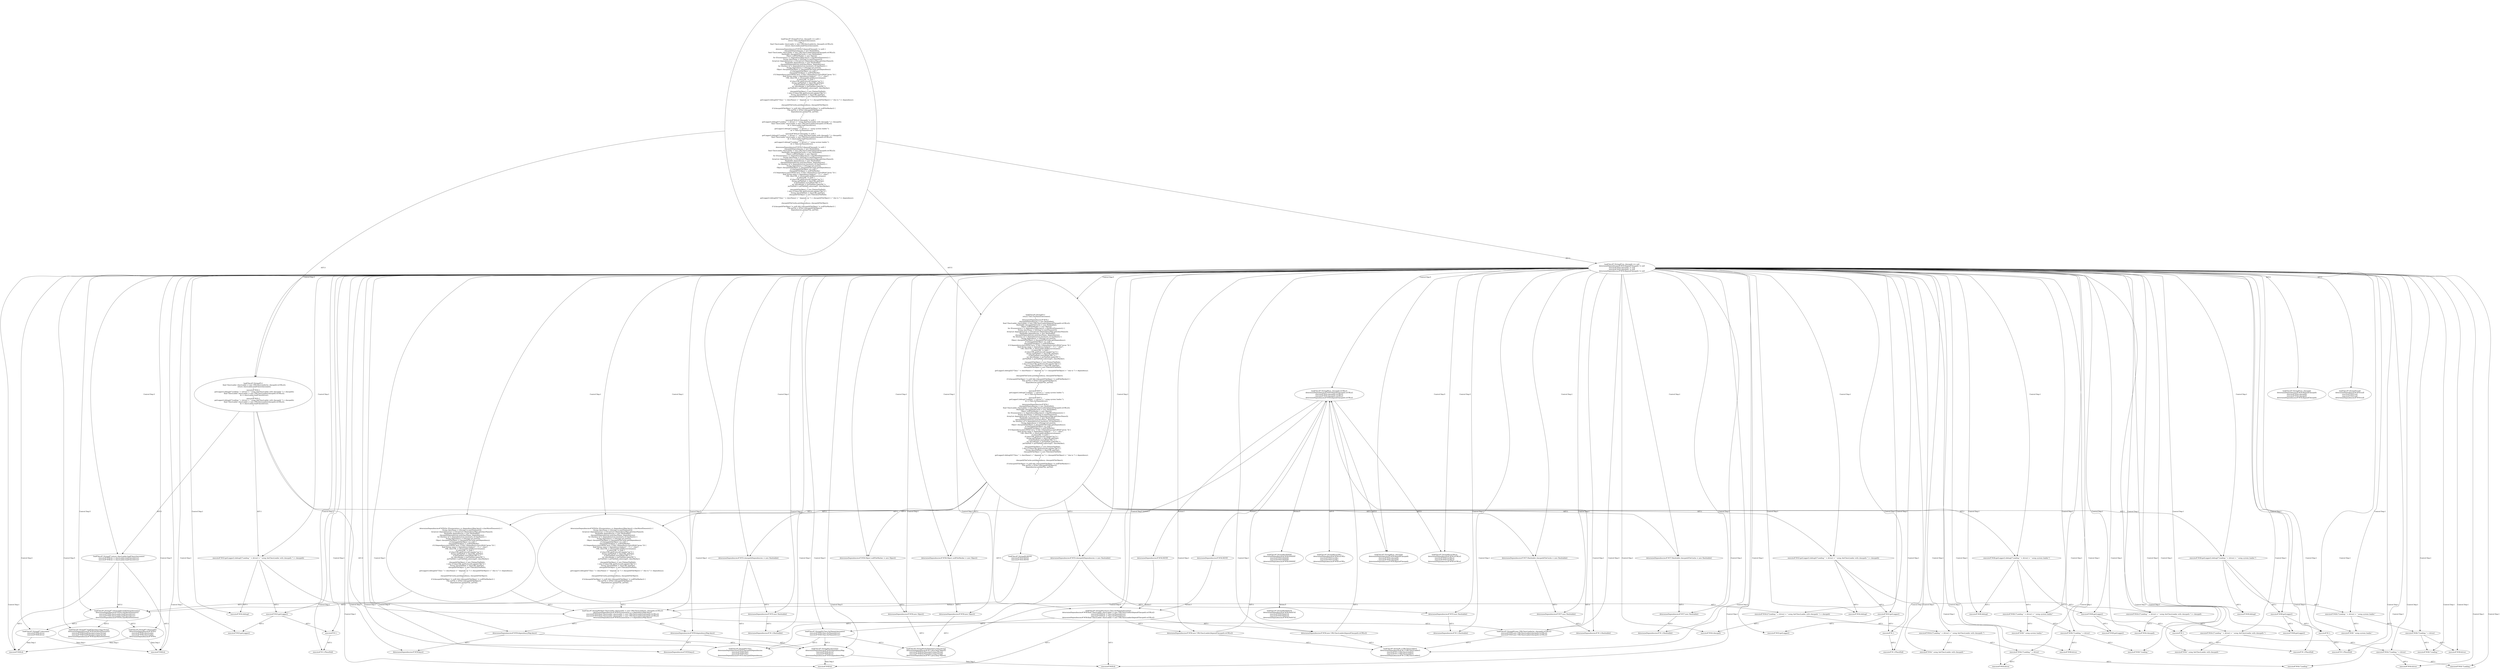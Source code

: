 digraph "Pattern" {
0 [label="loadClass#?,String#6:INSERT
determineDependencies#?#56:INSERT
execute#?#45:INSERT
execute#?#45:INSERT
determineDependencies#?#56:INSERT" shape=ellipse]
1 [label="loadClass#?,String#6:m_classpath.toURLs()
determineDependencies#?#56:dependClasspath.toURLs()
execute#?#45:classpath.toURLs()
execute#?#45:classpath.toURLs()
determineDependencies#?#56:dependClasspath.toURLs()" shape=ellipse]
2 [label="loadClass#?,String#3:m_classpath == null
determineDependencies#?#54:dependClasspath != null
execute#?#42:classpath != null
execute#?#42:classpath != null
determineDependencies#?#54:dependClasspath != null" shape=ellipse]
3 [label="loadClass#?,String#3:if (m_classpath == null) \{
    return Class.forName(classname);
\} else \{
    final ClassLoader classLoader = new URLClassLoader(m_classpath.toURLs());
    return classLoader.loadClass(classname);
\}
determineDependencies#?#54:if (dependClasspath != null) \{
    classpathDependencies = new Hashtable();
    final ClassLoader classLoader = new URLClassLoader(dependClasspath.toURLs());
    Hashtable classpathFileCache = new Hashtable();
    Object nullFileMarker = new Object();
    for (Enumeration e = dependencyMap.keys(); e.hasMoreElements();) \{
        String className = ((String) (e.nextElement()));
        ArrayList dependencyList = ((ArrayList) (dependencyMap.get(className)));
        Hashtable dependencies = new Hashtable();
        classpathDependencies.put(className, dependencies);
        for (Iterator e2 = dependencyList.iterator(); e2.hasNext();) \{
            String dependency = ((String) (e2.next()));
            Object classpathFileObject = classpathFileCache.get(dependency);
            if (classpathFileObject == null) \{
                classpathFileObject = nullFileMarker;
                if ((!dependency.startsWith(\"java.\")) && (!dependency.startsWith(\"javax.\"))) \{
                    final String name = dependency.replace('.', '/') + \".class\";
                    URL classURL = classLoader.getResource(name);
                    if (classURL != null) \{
                        if (classURL.getProtocol().equals(\"jar\")) \{
                            String jarFilePath = classURL.getFile();
                            if (jarFilePath.startsWith(\"file:\")) \{
                                int classMarker = jarFilePath.indexOf('!');
                                jarFilePath = jarFilePath.substring(5, classMarker);
                            \}
                            classpathFileObject = new File(jarFilePath);
                        \} else if (classURL.getProtocol().equals(\"file\")) \{
                            String classFilePath = classURL.getFile();
                            classpathFileObject = new File(classFilePath);
                        \}
                        getLogger().debug(((((\"Class \" + className) + \" depends on \") + classpathFileObject) + \" due to \") + dependency);
                    \}
                \}
                classpathFileCache.put(dependency, classpathFileObject);
            \}
            if ((classpathFileObject != null) && (classpathFileObject != nullFileMarker)) \{
                File jarFile = ((File) (classpathFileObject));
                dependencies.put(jarFile, jarFile);
            \}
        \}
    \}
\}
execute#?#42:if (classpath != null) \{
    getLogger().debug(((\"Loading \" + driver) + \" using AntClassLoader with classpath \") + classpath);
    final ClassLoader classLoader = new URLClassLoader(classpath.toURLs());
    dc = classLoader.loadClass(driver);
\} else \{
    getLogger().debug((\"Loading \" + driver) + \" using system loader.\");
    dc = Class.forName(driver);
\}
execute#?#42:if (classpath != null) \{
    getLogger().debug(((\"Loading \" + driver) + \" using AntClassLoader with classpath \") + classpath);
    final ClassLoader classLoader = new URLClassLoader(classpath.toURLs());
    dc = classLoader.loadClass(driver);
\} else \{
    getLogger().debug((\"Loading \" + driver) + \" using system loader.\");
    dc = Class.forName(driver);
\}
determineDependencies#?#54:if (dependClasspath != null) \{
    classpathDependencies = new Hashtable();
    final ClassLoader classLoader = new URLClassLoader(dependClasspath.toURLs());
    Hashtable classpathFileCache = new Hashtable();
    Object nullFileMarker = new Object();
    for (Enumeration e = dependencyMap.keys(); e.hasMoreElements();) \{
        String className = ((String) (e.nextElement()));
        ArrayList dependencyList = ((ArrayList) (dependencyMap.get(className)));
        Hashtable dependencies = new Hashtable();
        classpathDependencies.put(className, dependencies);
        for (Iterator e2 = dependencyList.iterator(); e2.hasNext();) \{
            String dependency = ((String) (e2.next()));
            Object classpathFileObject = classpathFileCache.get(dependency);
            if (classpathFileObject == null) \{
                classpathFileObject = nullFileMarker;
                if ((!dependency.startsWith(\"java.\")) && (!dependency.startsWith(\"javax.\"))) \{
                    final String name = dependency.replace('.', '/') + \".class\";
                    URL classURL = classLoader.getResource(name);
                    if (classURL != null) \{
                        if (classURL.getProtocol().equals(\"jar\")) \{
                            String jarFilePath = classURL.getFile();
                            if (jarFilePath.startsWith(\"file:\")) \{
                                int classMarker = jarFilePath.indexOf('!');
                                jarFilePath = jarFilePath.substring(5, classMarker);
                            \}
                            classpathFileObject = new File(jarFilePath);
                        \} else if (classURL.getProtocol().equals(\"file\")) \{
                            String classFilePath = classURL.getFile();
                            classpathFileObject = new File(classFilePath);
                        \}
                        getLogger().debug(((((\"Class \" + className) + \" depends on \") + classpathFileObject) + \" due to \") + dependency);
                    \}
                \}
                classpathFileCache.put(dependency, classpathFileObject);
            \}
            if ((classpathFileObject != null) && (classpathFileObject != nullFileMarker)) \{
                File jarFile = ((File) (classpathFileObject));
                dependencies.put(jarFile, jarFile);
            \}
        \}
    \}
\}" shape=ellipse]
4 [label="loadClass#?,String#3:m_classpath
determineDependencies#?#54:dependClasspath
execute#?#42:classpath
execute#?#42:classpath
determineDependencies#?#54:dependClasspath" shape=ellipse]
5 [label="loadClass#?,String#3:null
determineDependencies#?#54:null
execute#?#42:null
execute#?#42:null
determineDependencies#?#54:null" shape=ellipse]
6 [label="loadClass#?,String#3:\{
    return Class.forName(classname);
\}
determineDependencies#?#54:\{
    classpathDependencies = new Hashtable();
    final ClassLoader classLoader = new URLClassLoader(dependClasspath.toURLs());
    Hashtable classpathFileCache = new Hashtable();
    Object nullFileMarker = new Object();
    for (Enumeration e = dependencyMap.keys(); e.hasMoreElements();) \{
        String className = ((String) (e.nextElement()));
        ArrayList dependencyList = ((ArrayList) (dependencyMap.get(className)));
        Hashtable dependencies = new Hashtable();
        classpathDependencies.put(className, dependencies);
        for (Iterator e2 = dependencyList.iterator(); e2.hasNext();) \{
            String dependency = ((String) (e2.next()));
            Object classpathFileObject = classpathFileCache.get(dependency);
            if (classpathFileObject == null) \{
                classpathFileObject = nullFileMarker;
                if ((!dependency.startsWith(\"java.\")) && (!dependency.startsWith(\"javax.\"))) \{
                    final String name = dependency.replace('.', '/') + \".class\";
                    URL classURL = classLoader.getResource(name);
                    if (classURL != null) \{
                        if (classURL.getProtocol().equals(\"jar\")) \{
                            String jarFilePath = classURL.getFile();
                            if (jarFilePath.startsWith(\"file:\")) \{
                                int classMarker = jarFilePath.indexOf('!');
                                jarFilePath = jarFilePath.substring(5, classMarker);
                            \}
                            classpathFileObject = new File(jarFilePath);
                        \} else if (classURL.getProtocol().equals(\"file\")) \{
                            String classFilePath = classURL.getFile();
                            classpathFileObject = new File(classFilePath);
                        \}
                        getLogger().debug(((((\"Class \" + className) + \" depends on \") + classpathFileObject) + \" due to \") + dependency);
                    \}
                \}
                classpathFileCache.put(dependency, classpathFileObject);
            \}
            if ((classpathFileObject != null) && (classpathFileObject != nullFileMarker)) \{
                File jarFile = ((File) (classpathFileObject));
                dependencies.put(jarFile, jarFile);
            \}
        \}
    \}
\}
execute#?#47:\{
    getLogger().debug((\"Loading \" + driver) + \" using system loader.\");
    dc = Class.forName(driver);
\}
execute#?#47:\{
    getLogger().debug((\"Loading \" + driver) + \" using system loader.\");
    dc = Class.forName(driver);
\}
determineDependencies#?#54:\{
    classpathDependencies = new Hashtable();
    final ClassLoader classLoader = new URLClassLoader(dependClasspath.toURLs());
    Hashtable classpathFileCache = new Hashtable();
    Object nullFileMarker = new Object();
    for (Enumeration e = dependencyMap.keys(); e.hasMoreElements();) \{
        String className = ((String) (e.nextElement()));
        ArrayList dependencyList = ((ArrayList) (dependencyMap.get(className)));
        Hashtable dependencies = new Hashtable();
        classpathDependencies.put(className, dependencies);
        for (Iterator e2 = dependencyList.iterator(); e2.hasNext();) \{
            String dependency = ((String) (e2.next()));
            Object classpathFileObject = classpathFileCache.get(dependency);
            if (classpathFileObject == null) \{
                classpathFileObject = nullFileMarker;
                if ((!dependency.startsWith(\"java.\")) && (!dependency.startsWith(\"javax.\"))) \{
                    final String name = dependency.replace('.', '/') + \".class\";
                    URL classURL = classLoader.getResource(name);
                    if (classURL != null) \{
                        if (classURL.getProtocol().equals(\"jar\")) \{
                            String jarFilePath = classURL.getFile();
                            if (jarFilePath.startsWith(\"file:\")) \{
                                int classMarker = jarFilePath.indexOf('!');
                                jarFilePath = jarFilePath.substring(5, classMarker);
                            \}
                            classpathFileObject = new File(jarFilePath);
                        \} else if (classURL.getProtocol().equals(\"file\")) \{
                            String classFilePath = classURL.getFile();
                            classpathFileObject = new File(classFilePath);
                        \}
                        getLogger().debug(((((\"Class \" + className) + \" depends on \") + classpathFileObject) + \" due to \") + dependency);
                    \}
                \}
                classpathFileCache.put(dependency, classpathFileObject);
            \}
            if ((classpathFileObject != null) && (classpathFileObject != nullFileMarker)) \{
                File jarFile = ((File) (classpathFileObject));
                dependencies.put(jarFile, jarFile);
            \}
        \}
    \}
\}" shape=ellipse]
7 [label="loadClass#?,String#4:return Class.forName(classname)
determineDependencies#?#56:final ClassLoader classLoader = new URLClassLoader(dependClasspath.toURLs())
execute#?#49:dc = Class.forName(driver)
execute#?#49:dc = Class.forName(driver)
determineDependencies#?#56:final ClassLoader classLoader = new URLClassLoader(dependClasspath.toURLs())" shape=ellipse]
8 [label="loadClass#?,String#4:Class.forName(classname)
execute#?#49:Class.forName(driver)
execute#?#49:Class.forName(driver)" shape=ellipse]
9 [label="loadClass#?,String#4:forName(java.lang.String)
determineDependencies#?#-1:java.lang.Object()
execute#?#49:forName(java.lang.String)
execute#?#49:forName(java.lang.String)
determineDependencies#?#-1:java.lang.Object()" shape=ellipse]
10 [label="loadClass#?,String#4:Class
determineDependencies#?#55:classpathDependencies
execute#?#49:Class
execute#?#49:Class
determineDependencies#?#55:classpathDependencies" shape=ellipse]
11 [label="loadClass#?,String#4:classname
determineDependencies#?#59:dependencyMap
execute#?#49:driver
execute#?#49:driver
determineDependencies#?#59:dependencyMap" shape=ellipse]
12 [label="loadClass#?,String#5:\{
    final ClassLoader classLoader = new URLClassLoader(m_classpath.toURLs());
    return classLoader.loadClass(classname);
\}
execute#?#42:\{
    getLogger().debug(((\"Loading \" + driver) + \" using AntClassLoader with classpath \") + classpath);
    final ClassLoader classLoader = new URLClassLoader(classpath.toURLs());
    dc = classLoader.loadClass(driver);
\}
execute#?#42:\{
    getLogger().debug(((\"Loading \" + driver) + \" using AntClassLoader with classpath \") + classpath);
    final ClassLoader classLoader = new URLClassLoader(classpath.toURLs());
    dc = classLoader.loadClass(driver);
\}" shape=ellipse]
13 [label="loadClass#?,String#6:final ClassLoader classLoader = new URLClassLoader(m_classpath.toURLs())
determineDependencies#?#59:Enumeration e = dependencyMap.keys()
execute#?#45:final ClassLoader classLoader = new URLClassLoader(classpath.toURLs())
execute#?#45:final ClassLoader classLoader = new URLClassLoader(classpath.toURLs())
determineDependencies#?#59:Enumeration e = dependencyMap.keys()" shape=ellipse]
14 [label="loadClass#?,String#6:new URLClassLoader(m_classpath.toURLs())
execute#?#45:new URLClassLoader(classpath.toURLs())
execute#?#45:new URLClassLoader(classpath.toURLs())" shape=ellipse]
15 [label="loadClass#?,String#-1:URLClassLoader()
determineDependencies#?#-1:URLClassLoader()
execute#?#-1:URLClassLoader()
execute#?#-1:URLClassLoader()
determineDependencies#?#-1:URLClassLoader()" shape=ellipse]
16 [label="loadClass#?,String#6:toURLs()
determineDependencies#?#56:toURLs()
execute#?#45:toURLs()
execute#?#45:toURLs()
determineDependencies#?#56:toURLs()" shape=ellipse]
17 [label="loadClass#?,String#6:m_classpath
determineDependencies#?#56:dependClasspath
execute#?#45:classpath
execute#?#45:classpath
determineDependencies#?#56:dependClasspath" shape=ellipse]
18 [label="loadClass#?,String#7:return classLoader.loadClass(classname)
execute#?#46:dc = classLoader.loadClass(driver)
execute#?#46:dc = classLoader.loadClass(driver)" shape=ellipse]
19 [label="loadClass#?,String#7:classLoader.loadClass(classname)
determineDependencies#?#59:e.hasMoreElements()
execute#?#46:classLoader.loadClass(driver)
execute#?#46:classLoader.loadClass(driver)
determineDependencies#?#59:e.hasMoreElements()" shape=ellipse]
20 [label="loadClass#?,String#7:loadClass(java.lang.String)
determineDependencies#?#59:hasMoreElements()
execute#?#46:loadClass(java.lang.String)
execute#?#46:loadClass(java.lang.String)
determineDependencies#?#59:hasMoreElements()" shape=ellipse]
21 [label="loadClass#?,String#7:classLoader
determineDependencies#?#59:e
execute#?#46:classLoader
execute#?#46:classLoader
determineDependencies#?#59:e" shape=ellipse]
22 [label="loadClass#?,String#7:classname
execute#?#46:driver
execute#?#46:driver" shape=ellipse]
23 [label="loadClass#?,String#6:toURLs
determineDependencies#?#56:toURLs
execute#?#45:toURLs
execute#?#45:toURLs
determineDependencies#?#56:toURLs" shape=ellipse]
24 [label="loadClass#?,String#6:MOVE
execute#?#45:MOVE
execute#?#45:MOVE" shape=ellipse]
25 [label="loadClass#?,String#6:PathUtil
determineDependencies#?#56:PathUtil
execute#?#45:PathUtil
execute#?#45:PathUtil
determineDependencies#?#56:PathUtil" shape=ellipse]
26 [label="determineDependencies#?#-1:Hashtable()" shape=ellipse]
27 [label="determineDependencies#?#59:for (Enumeration e = dependencyMap.keys(); e.hasMoreElements();) \{
    String className = ((String) (e.nextElement()));
    ArrayList dependencyList = ((ArrayList) (dependencyMap.get(className)));
    Hashtable dependencies = new Hashtable();
    classpathDependencies.put(className, dependencies);
    for (Iterator e2 = dependencyList.iterator(); e2.hasNext();) \{
        String dependency = ((String) (e2.next()));
        Object classpathFileObject = classpathFileCache.get(dependency);
        if (classpathFileObject == null) \{
            classpathFileObject = nullFileMarker;
            if ((!dependency.startsWith(\"java.\")) && (!dependency.startsWith(\"javax.\"))) \{
                final String name = dependency.replace('.', '/') + \".class\";
                URL classURL = classLoader.getResource(name);
                if (classURL != null) \{
                    if (classURL.getProtocol().equals(\"jar\")) \{
                        String jarFilePath = classURL.getFile();
                        if (jarFilePath.startsWith(\"file:\")) \{
                            int classMarker = jarFilePath.indexOf('!');
                            jarFilePath = jarFilePath.substring(5, classMarker);
                        \}
                        classpathFileObject = new File(jarFilePath);
                    \} else if (classURL.getProtocol().equals(\"file\")) \{
                        String classFilePath = classURL.getFile();
                        classpathFileObject = new File(classFilePath);
                    \}
                    getLogger().debug(((((\"Class \" + className) + \" depends on \") + classpathFileObject) + \" due to \") + dependency);
                \}
            \}
            classpathFileCache.put(dependency, classpathFileObject);
        \}
        if ((classpathFileObject != null) && (classpathFileObject != nullFileMarker)) \{
            File jarFile = ((File) (classpathFileObject));
            dependencies.put(jarFile, jarFile);
        \}
    \}
\}" shape=ellipse]
28 [label="determineDependencies#?#57:Hashtable classpathFileCache = new Hashtable()" shape=ellipse]
29 [label="determineDependencies#?#58:Object nullFileMarker = new Object()" shape=ellipse]
30 [label="determineDependencies#?#56:new URLClassLoader(dependClasspath.toURLs())" shape=ellipse]
31 [label="determineDependencies#?#56:MOVE" shape=ellipse]
32 [label="determineDependencies#?#58:new Object()" shape=ellipse]
33 [label="determineDependencies#?#55:classpathDependencies = new Hashtable()" shape=ellipse]
34 [label="determineDependencies#?#-1:Hashtable()" shape=ellipse]
35 [label="determineDependencies#?#57:new Hashtable()" shape=ellipse]
36 [label="determineDependencies#?#55:new Hashtable()" shape=ellipse]
37 [label="determineDependencies#?#59:keys()" shape=ellipse]
38 [label="determineDependencies#?#59:dependencyMap.keys()" shape=ellipse]
39 [label="execute#?#43:getLogger().debug(((\"Loading \" + driver) + \" using AntClassLoader with classpath \") + classpath)" shape=ellipse]
40 [label="execute#?#-1:PlaceHold" shape=ellipse]
41 [label="execute#?#48:(\"Loading \" + driver)" shape=ellipse]
42 [label="execute#?#49:dc" shape=ellipse]
43 [label="execute#?#48:\"Loading \"" shape=ellipse]
44 [label="execute#?#48:driver" shape=ellipse]
45 [label="execute#?#44:\" using AntClassLoader with classpath \"" shape=ellipse]
46 [label="execute#?#48:(\"Loading \" + driver) + \" using system loader.\"" shape=ellipse]
47 [label="execute#?#44:((\"Loading \" + driver) + \" using AntClassLoader with classpath \")" shape=ellipse]
48 [label="execute#?#48:\" using system loader.\"" shape=ellipse]
49 [label="execute#?#44:debug()" shape=ellipse]
50 [label="execute#?#44:(\"Loading \" + driver)" shape=ellipse]
51 [label="execute#?#44:classpath" shape=ellipse]
52 [label="execute#?#-1:" shape=ellipse]
53 [label="execute#?#48:getLogger()" shape=ellipse]
54 [label="execute#?#-1:" shape=ellipse]
55 [label="execute#?#43:getLogger()" shape=ellipse]
56 [label="execute#?#44:driver" shape=ellipse]
57 [label="execute#?#43:getLogger()" shape=ellipse]
58 [label="execute#?#48:debug()" shape=ellipse]
59 [label="execute#?#-1:PlaceHold" shape=ellipse]
60 [label="execute#?#44:((\"Loading \" + driver) + \" using AntClassLoader with classpath \") + classpath" shape=ellipse]
61 [label="execute#?#44:\"Loading \"" shape=ellipse]
62 [label="execute#?#48:getLogger()" shape=ellipse]
63 [label="execute#?#46:dc" shape=ellipse]
64 [label="execute#?#48:getLogger().debug((\"Loading \" + driver) + \" using system loader.\")" shape=ellipse]
65 [label="execute#?#43:getLogger()" shape=ellipse]
66 [label="execute#?#44:driver" shape=ellipse]
67 [label="execute#?#44:\" using AntClassLoader with classpath \"" shape=ellipse]
68 [label="execute#?#48:getLogger()" shape=ellipse]
69 [label="execute#?#46:dc" shape=ellipse]
70 [label="execute#?#48:\"Loading \"" shape=ellipse]
71 [label="execute#?#-1:" shape=ellipse]
72 [label="execute#?#48:getLogger().debug((\"Loading \" + driver) + \" using system loader.\")" shape=ellipse]
73 [label="execute#?#44:((\"Loading \" + driver) + \" using AntClassLoader with classpath \") + classpath" shape=ellipse]
74 [label="execute#?#48:driver" shape=ellipse]
75 [label="execute#?#43:getLogger()" shape=ellipse]
76 [label="execute#?#44:\"Loading \"" shape=ellipse]
77 [label="execute#?#44:((\"Loading \" + driver) + \" using AntClassLoader with classpath \")" shape=ellipse]
78 [label="execute#?#44:(\"Loading \" + driver)" shape=ellipse]
79 [label="execute#?#-1:PlaceHold" shape=ellipse]
80 [label="execute#?#48:\" using system loader.\"" shape=ellipse]
81 [label="execute#?#48:getLogger()" shape=ellipse]
82 [label="execute#?#44:classpath" shape=ellipse]
83 [label="execute#?#-1:PlaceHold" shape=ellipse]
84 [label="execute#?#48:(\"Loading \" + driver) + \" using system loader.\"" shape=ellipse]
85 [label="execute#?#44:debug()" shape=ellipse]
86 [label="execute#?#-1:" shape=ellipse]
87 [label="execute#?#48:debug()" shape=ellipse]
88 [label="execute#?#43:getLogger().debug(((\"Loading \" + driver) + \" using AntClassLoader with classpath \") + classpath)" shape=ellipse]
89 [label="execute#?#48:(\"Loading \" + driver)" shape=ellipse]
90 [label="execute#?#49:dc" shape=ellipse]
91 [label="determineDependencies#?#-1:Hashtable()" shape=ellipse]
92 [label="determineDependencies#?#58:Object nullFileMarker = new Object()" shape=ellipse]
93 [label="determineDependencies#?#59:keys()" shape=ellipse]
94 [label="determineDependencies#?#55:new Hashtable()" shape=ellipse]
95 [label="determineDependencies#?#57:Hashtable classpathFileCache = new Hashtable()" shape=ellipse]
96 [label="determineDependencies#?#59:for (Enumeration e = dependencyMap.keys(); e.hasMoreElements();) \{
    String className = ((String) (e.nextElement()));
    ArrayList dependencyList = ((ArrayList) (dependencyMap.get(className)));
    Hashtable dependencies = new Hashtable();
    classpathDependencies.put(className, dependencies);
    for (Iterator e2 = dependencyList.iterator(); e2.hasNext();) \{
        String dependency = ((String) (e2.next()));
        Object classpathFileObject = classpathFileCache.get(dependency);
        if (classpathFileObject == null) \{
            classpathFileObject = nullFileMarker;
            if ((!dependency.startsWith(\"java.\")) && (!dependency.startsWith(\"javax.\"))) \{
                final String name = dependency.replace('.', '/') + \".class\";
                URL classURL = classLoader.getResource(name);
                if (classURL != null) \{
                    if (classURL.getProtocol().equals(\"jar\")) \{
                        String jarFilePath = classURL.getFile();
                        if (jarFilePath.startsWith(\"file:\")) \{
                            int classMarker = jarFilePath.indexOf('!');
                            jarFilePath = jarFilePath.substring(5, classMarker);
                        \}
                        classpathFileObject = new File(jarFilePath);
                    \} else if (classURL.getProtocol().equals(\"file\")) \{
                        String classFilePath = classURL.getFile();
                        classpathFileObject = new File(classFilePath);
                    \}
                    getLogger().debug(((((\"Class \" + className) + \" depends on \") + classpathFileObject) + \" due to \") + dependency);
                \}
            \}
            classpathFileCache.put(dependency, classpathFileObject);
        \}
        if ((classpathFileObject != null) && (classpathFileObject != nullFileMarker)) \{
            File jarFile = ((File) (classpathFileObject));
            dependencies.put(jarFile, jarFile);
        \}
    \}
\}" shape=ellipse]
97 [label="determineDependencies#?#58:new Object()" shape=ellipse]
98 [label="determineDependencies#?#56:new URLClassLoader(dependClasspath.toURLs())" shape=ellipse]
99 [label="determineDependencies#?#57:new Hashtable()" shape=ellipse]
100 [label="determineDependencies#?#56:MOVE" shape=ellipse]
101 [label="determineDependencies#?#55:classpathDependencies = new Hashtable()" shape=ellipse]
102 [label="determineDependencies#?#-1:Hashtable()" shape=ellipse]
103 [label="determineDependencies#?#59:dependencyMap.keys()" shape=ellipse]
0 -> 25 [label="Action:5"];
1 -> 0 [label="Action:5"];
1 -> 23 [label="AST:5"];
1 -> 17 [label="AST:5"];
1 -> 16 [label="AST:5"];
1 -> 24 [label="Action:3"];
1 -> 31 [label="Action:1"];
1 -> 100 [label="Action:1"];
2 -> 1 [label="Control Dep:5"];
2 -> 4 [label="AST:5"];
2 -> 5 [label="AST:5"];
2 -> 6 [label="Control Dep:5"];
2 -> 7 [label="Control Dep:5"];
2 -> 8 [label="Control Dep:3"];
2 -> 9 [label="Control Dep:5"];
2 -> 10 [label="Control Dep:5"];
2 -> 11 [label="Control Dep:5"];
2 -> 12 [label="Control Dep:3"];
2 -> 13 [label="Control Dep:5"];
2 -> 14 [label="Control Dep:3"];
2 -> 15 [label="Control Dep:5"];
2 -> 16 [label="Control Dep:5"];
2 -> 17 [label="Control Dep:5"];
2 -> 18 [label="Control Dep:3"];
2 -> 19 [label="Control Dep:5"];
2 -> 20 [label="Control Dep:5"];
2 -> 21 [label="Control Dep:5"];
2 -> 22 [label="Control Dep:3"];
2 -> 26 [label="Control Dep:1"];
2 -> 27 [label="Control Dep:1"];
2 -> 28 [label="Control Dep:1"];
2 -> 29 [label="Control Dep:1"];
2 -> 30 [label="Control Dep:1"];
2 -> 32 [label="Control Dep:1"];
2 -> 33 [label="Control Dep:1"];
2 -> 34 [label="Control Dep:1"];
2 -> 35 [label="Control Dep:1"];
2 -> 36 [label="Control Dep:1"];
2 -> 37 [label="Control Dep:1"];
2 -> 38 [label="Control Dep:1"];
2 -> 39 [label="Control Dep:1"];
2 -> 40 [label="Control Dep:1"];
2 -> 41 [label="Control Dep:1"];
2 -> 42 [label="Control Dep:1"];
2 -> 43 [label="Control Dep:1"];
2 -> 44 [label="Control Dep:1"];
2 -> 45 [label="Control Dep:1"];
2 -> 46 [label="Control Dep:1"];
2 -> 47 [label="Control Dep:1"];
2 -> 48 [label="Control Dep:1"];
2 -> 49 [label="Control Dep:1"];
2 -> 50 [label="Control Dep:1"];
2 -> 51 [label="Control Dep:1"];
2 -> 52 [label="Control Dep:1"];
2 -> 53 [label="Control Dep:1"];
2 -> 54 [label="Control Dep:1"];
2 -> 55 [label="Control Dep:1"];
2 -> 56 [label="Control Dep:1"];
2 -> 57 [label="Control Dep:1"];
2 -> 58 [label="Control Dep:1"];
2 -> 59 [label="Control Dep:1"];
2 -> 60 [label="Control Dep:1"];
2 -> 61 [label="Control Dep:1"];
2 -> 62 [label="Control Dep:1"];
2 -> 63 [label="Control Dep:1"];
2 -> 64 [label="Control Dep:1"];
2 -> 65 [label="Control Dep:1"];
2 -> 66 [label="Control Dep:1"];
2 -> 67 [label="Control Dep:1"];
2 -> 68 [label="Control Dep:1"];
2 -> 69 [label="Control Dep:1"];
2 -> 70 [label="Control Dep:1"];
2 -> 71 [label="Control Dep:1"];
2 -> 72 [label="Control Dep:1"];
2 -> 73 [label="Control Dep:1"];
2 -> 74 [label="Control Dep:1"];
2 -> 75 [label="Control Dep:1"];
2 -> 76 [label="Control Dep:1"];
2 -> 77 [label="Control Dep:1"];
2 -> 78 [label="Control Dep:1"];
2 -> 79 [label="Control Dep:1"];
2 -> 80 [label="Control Dep:1"];
2 -> 81 [label="Control Dep:1"];
2 -> 82 [label="Control Dep:1"];
2 -> 83 [label="Control Dep:1"];
2 -> 84 [label="Control Dep:1"];
2 -> 85 [label="Control Dep:1"];
2 -> 86 [label="Control Dep:1"];
2 -> 87 [label="Control Dep:1"];
2 -> 88 [label="Control Dep:1"];
2 -> 89 [label="Control Dep:1"];
2 -> 90 [label="Control Dep:1"];
2 -> 91 [label="Control Dep:1"];
2 -> 92 [label="Control Dep:1"];
2 -> 93 [label="Control Dep:1"];
2 -> 94 [label="Control Dep:1"];
2 -> 95 [label="Control Dep:1"];
2 -> 96 [label="Control Dep:1"];
2 -> 97 [label="Control Dep:1"];
2 -> 98 [label="Control Dep:1"];
2 -> 99 [label="Control Dep:1"];
2 -> 101 [label="Control Dep:1"];
2 -> 102 [label="Control Dep:1"];
2 -> 103 [label="Control Dep:1"];
3 -> 2 [label="AST:5"];
3 -> 6 [label="AST:5"];
3 -> 12 [label="AST:3"];
6 -> 7 [label="AST:5"];
6 -> 27 [label="AST:1"];
6 -> 28 [label="AST:1"];
6 -> 29 [label="AST:1"];
6 -> 33 [label="AST:1"];
6 -> 64 [label="AST:1"];
6 -> 72 [label="AST:1"];
6 -> 92 [label="AST:1"];
6 -> 95 [label="AST:1"];
6 -> 96 [label="AST:1"];
6 -> 101 [label="AST:1"];
7 -> 8 [label="AST:3"];
7 -> 30 [label="AST:1"];
7 -> 42 [label="AST:1"];
7 -> 90 [label="AST:1"];
7 -> 98 [label="AST:1"];
8 -> 10 [label="AST:3"];
8 -> 9 [label="AST:3"];
8 -> 11 [label="AST:3"];
11 -> 42 [label="Data Dep:1"];
11 -> 90 [label="Data Dep:1"];
12 -> 13 [label="AST:3"];
12 -> 18 [label="AST:3"];
12 -> 39 [label="AST:1"];
12 -> 88 [label="AST:1"];
13 -> 14 [label="AST:3"];
13 -> 38 [label="AST:1"];
13 -> 103 [label="AST:1"];
14 -> 1 [label="AST:3"];
14 -> 15 [label="AST:3"];
18 -> 19 [label="AST:3"];
18 -> 63 [label="AST:1"];
18 -> 69 [label="AST:1"];
19 -> 21 [label="AST:5"];
19 -> 20 [label="AST:5"];
19 -> 22 [label="AST:3"];
21 -> 63 [label="Data Dep:1"];
21 -> 69 [label="Data Dep:1"];
22 -> 63 [label="Data Dep:1"];
22 -> 69 [label="Data Dep:1"];
24 -> 13 [label="Action:3"];
27 -> 13 [label="AST:1"];
27 -> 19 [label="AST:1"];
28 -> 35 [label="AST:1"];
29 -> 32 [label="AST:1"];
30 -> 15 [label="AST:1"];
30 -> 1 [label="AST:1"];
31 -> 7 [label="Action:1"];
32 -> 9 [label="AST:1"];
33 -> 10 [label="AST:1"];
33 -> 36 [label="AST:1"];
35 -> 34 [label="AST:1"];
36 -> 26 [label="AST:1"];
38 -> 37 [label="AST:1"];
38 -> 11 [label="AST:1"];
39 -> 57 [label="AST:1"];
39 -> 49 [label="AST:1"];
39 -> 60 [label="AST:1"];
41 -> 43 [label="AST:1"];
41 -> 44 [label="AST:1"];
46 -> 41 [label="AST:1"];
46 -> 48 [label="AST:1"];
47 -> 45 [label="AST:1"];
47 -> 50 [label="AST:1"];
50 -> 61 [label="AST:1"];
50 -> 56 [label="AST:1"];
52 -> 59 [label="AST:1"];
54 -> 40 [label="AST:1"];
57 -> 52 [label="AST:1"];
57 -> 55 [label="AST:1"];
60 -> 47 [label="AST:1"];
60 -> 51 [label="AST:1"];
62 -> 53 [label="AST:1"];
62 -> 54 [label="AST:1"];
64 -> 46 [label="AST:1"];
64 -> 58 [label="AST:1"];
64 -> 62 [label="AST:1"];
68 -> 86 [label="AST:1"];
68 -> 81 [label="AST:1"];
71 -> 79 [label="AST:1"];
72 -> 68 [label="AST:1"];
72 -> 87 [label="AST:1"];
72 -> 84 [label="AST:1"];
73 -> 77 [label="AST:1"];
73 -> 82 [label="AST:1"];
75 -> 65 [label="AST:1"];
75 -> 71 [label="AST:1"];
77 -> 67 [label="AST:1"];
77 -> 78 [label="AST:1"];
78 -> 66 [label="AST:1"];
78 -> 76 [label="AST:1"];
84 -> 80 [label="AST:1"];
84 -> 89 [label="AST:1"];
86 -> 83 [label="AST:1"];
88 -> 73 [label="AST:1"];
88 -> 75 [label="AST:1"];
88 -> 85 [label="AST:1"];
89 -> 70 [label="AST:1"];
89 -> 74 [label="AST:1"];
92 -> 97 [label="AST:1"];
94 -> 91 [label="AST:1"];
95 -> 99 [label="AST:1"];
96 -> 13 [label="AST:1"];
96 -> 19 [label="AST:1"];
97 -> 9 [label="AST:1"];
98 -> 15 [label="AST:1"];
98 -> 1 [label="AST:1"];
99 -> 102 [label="AST:1"];
100 -> 7 [label="Action:1"];
101 -> 94 [label="AST:1"];
101 -> 10 [label="AST:1"];
103 -> 93 [label="AST:1"];
103 -> 11 [label="AST:1"];
}